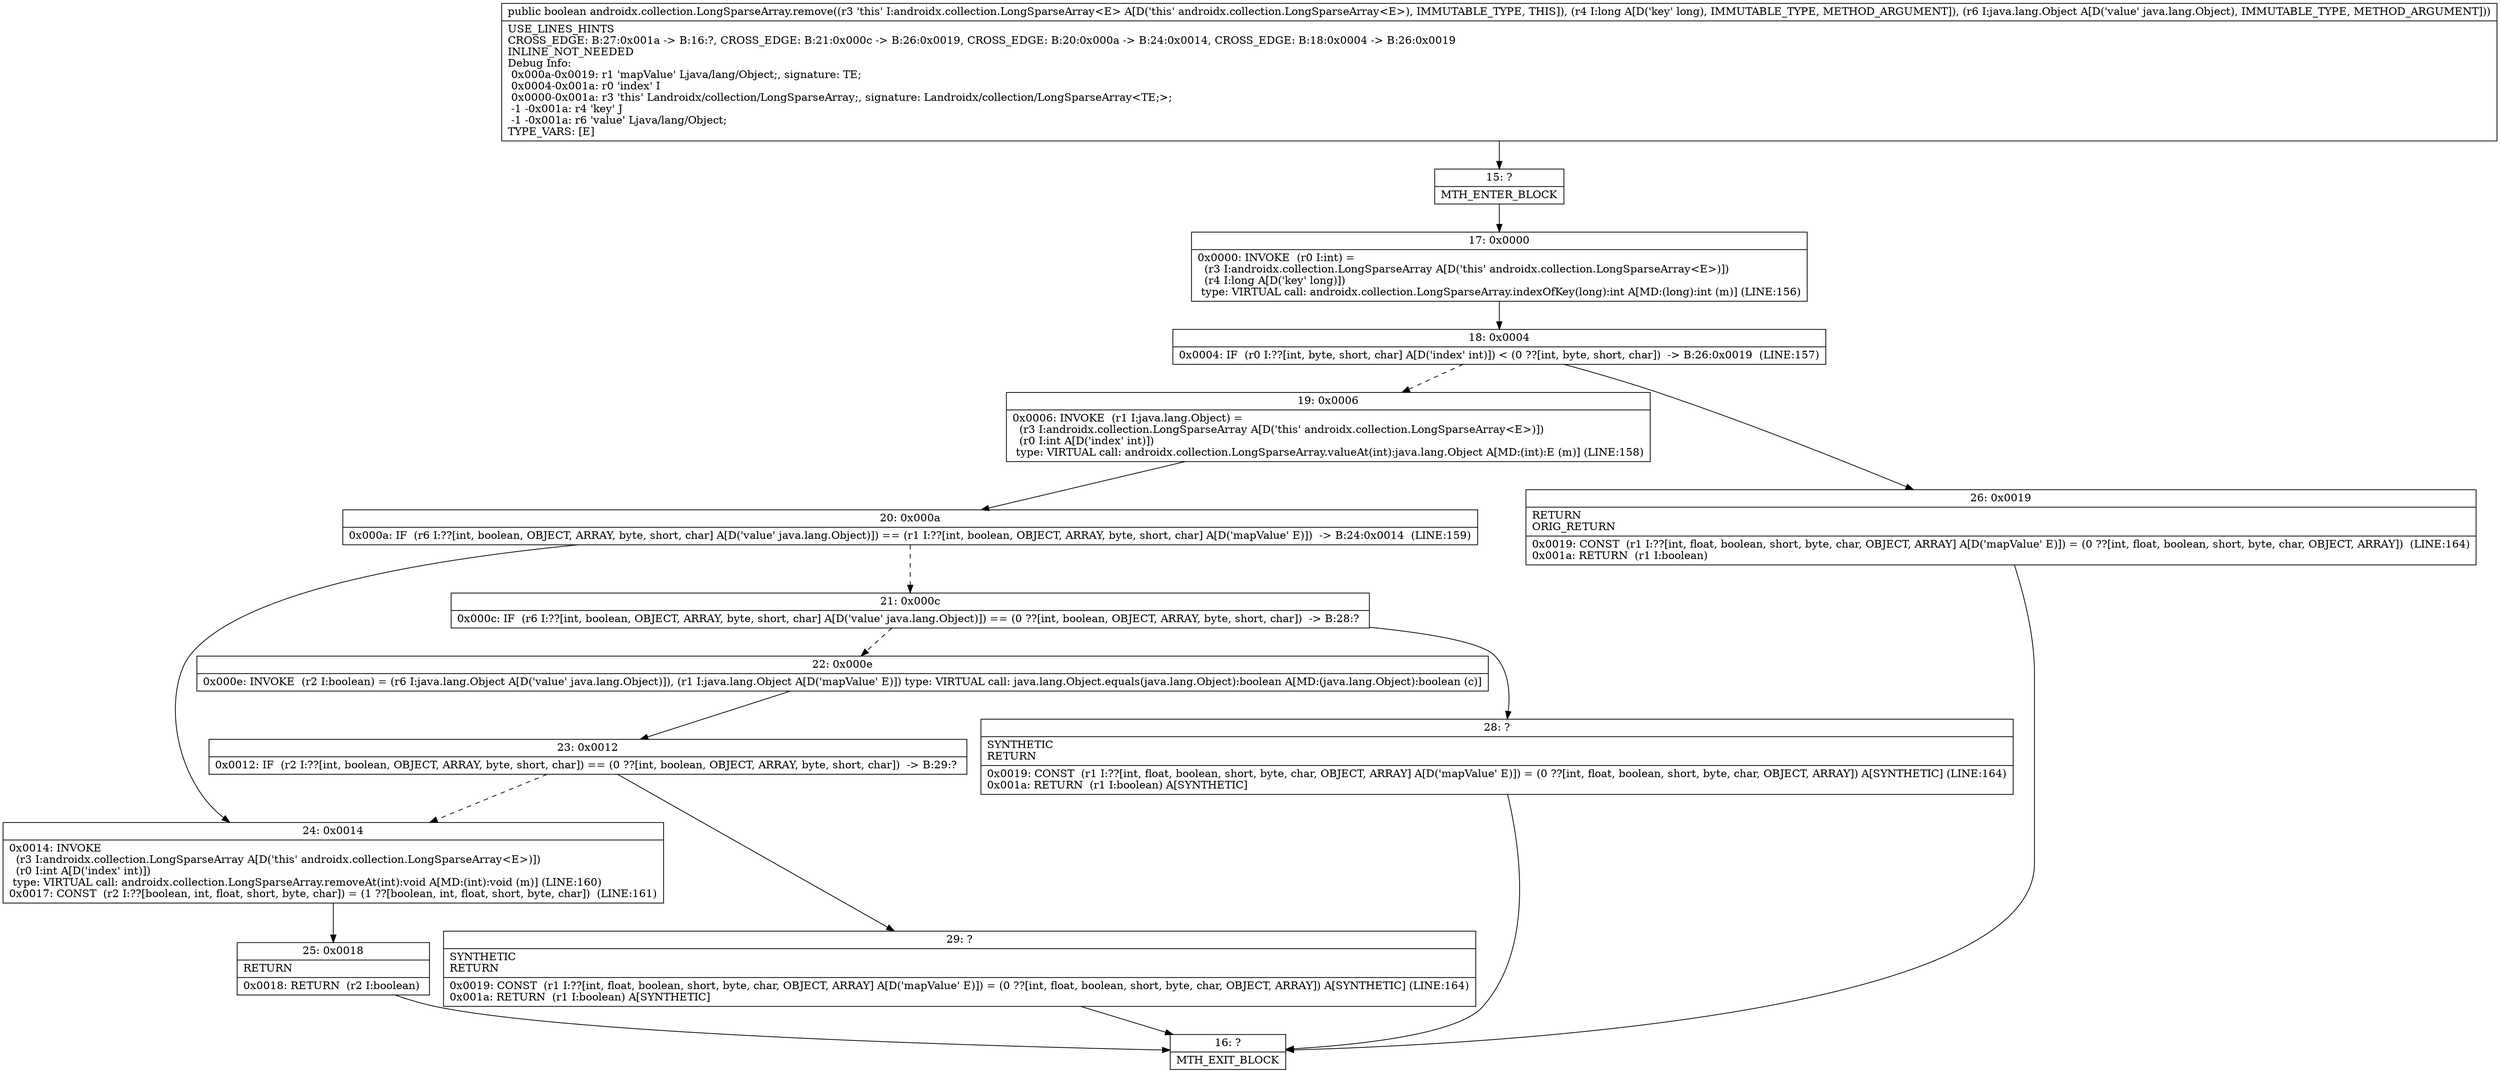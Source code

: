 digraph "CFG forandroidx.collection.LongSparseArray.remove(JLjava\/lang\/Object;)Z" {
Node_15 [shape=record,label="{15\:\ ?|MTH_ENTER_BLOCK\l}"];
Node_17 [shape=record,label="{17\:\ 0x0000|0x0000: INVOKE  (r0 I:int) = \l  (r3 I:androidx.collection.LongSparseArray A[D('this' androidx.collection.LongSparseArray\<E\>)])\l  (r4 I:long A[D('key' long)])\l type: VIRTUAL call: androidx.collection.LongSparseArray.indexOfKey(long):int A[MD:(long):int (m)] (LINE:156)\l}"];
Node_18 [shape=record,label="{18\:\ 0x0004|0x0004: IF  (r0 I:??[int, byte, short, char] A[D('index' int)]) \< (0 ??[int, byte, short, char])  \-\> B:26:0x0019  (LINE:157)\l}"];
Node_19 [shape=record,label="{19\:\ 0x0006|0x0006: INVOKE  (r1 I:java.lang.Object) = \l  (r3 I:androidx.collection.LongSparseArray A[D('this' androidx.collection.LongSparseArray\<E\>)])\l  (r0 I:int A[D('index' int)])\l type: VIRTUAL call: androidx.collection.LongSparseArray.valueAt(int):java.lang.Object A[MD:(int):E (m)] (LINE:158)\l}"];
Node_20 [shape=record,label="{20\:\ 0x000a|0x000a: IF  (r6 I:??[int, boolean, OBJECT, ARRAY, byte, short, char] A[D('value' java.lang.Object)]) == (r1 I:??[int, boolean, OBJECT, ARRAY, byte, short, char] A[D('mapValue' E)])  \-\> B:24:0x0014  (LINE:159)\l}"];
Node_21 [shape=record,label="{21\:\ 0x000c|0x000c: IF  (r6 I:??[int, boolean, OBJECT, ARRAY, byte, short, char] A[D('value' java.lang.Object)]) == (0 ??[int, boolean, OBJECT, ARRAY, byte, short, char])  \-\> B:28:? \l}"];
Node_22 [shape=record,label="{22\:\ 0x000e|0x000e: INVOKE  (r2 I:boolean) = (r6 I:java.lang.Object A[D('value' java.lang.Object)]), (r1 I:java.lang.Object A[D('mapValue' E)]) type: VIRTUAL call: java.lang.Object.equals(java.lang.Object):boolean A[MD:(java.lang.Object):boolean (c)]\l}"];
Node_23 [shape=record,label="{23\:\ 0x0012|0x0012: IF  (r2 I:??[int, boolean, OBJECT, ARRAY, byte, short, char]) == (0 ??[int, boolean, OBJECT, ARRAY, byte, short, char])  \-\> B:29:? \l}"];
Node_29 [shape=record,label="{29\:\ ?|SYNTHETIC\lRETURN\l|0x0019: CONST  (r1 I:??[int, float, boolean, short, byte, char, OBJECT, ARRAY] A[D('mapValue' E)]) = (0 ??[int, float, boolean, short, byte, char, OBJECT, ARRAY]) A[SYNTHETIC] (LINE:164)\l0x001a: RETURN  (r1 I:boolean) A[SYNTHETIC]\l}"];
Node_16 [shape=record,label="{16\:\ ?|MTH_EXIT_BLOCK\l}"];
Node_28 [shape=record,label="{28\:\ ?|SYNTHETIC\lRETURN\l|0x0019: CONST  (r1 I:??[int, float, boolean, short, byte, char, OBJECT, ARRAY] A[D('mapValue' E)]) = (0 ??[int, float, boolean, short, byte, char, OBJECT, ARRAY]) A[SYNTHETIC] (LINE:164)\l0x001a: RETURN  (r1 I:boolean) A[SYNTHETIC]\l}"];
Node_24 [shape=record,label="{24\:\ 0x0014|0x0014: INVOKE  \l  (r3 I:androidx.collection.LongSparseArray A[D('this' androidx.collection.LongSparseArray\<E\>)])\l  (r0 I:int A[D('index' int)])\l type: VIRTUAL call: androidx.collection.LongSparseArray.removeAt(int):void A[MD:(int):void (m)] (LINE:160)\l0x0017: CONST  (r2 I:??[boolean, int, float, short, byte, char]) = (1 ??[boolean, int, float, short, byte, char])  (LINE:161)\l}"];
Node_25 [shape=record,label="{25\:\ 0x0018|RETURN\l|0x0018: RETURN  (r2 I:boolean) \l}"];
Node_26 [shape=record,label="{26\:\ 0x0019|RETURN\lORIG_RETURN\l|0x0019: CONST  (r1 I:??[int, float, boolean, short, byte, char, OBJECT, ARRAY] A[D('mapValue' E)]) = (0 ??[int, float, boolean, short, byte, char, OBJECT, ARRAY])  (LINE:164)\l0x001a: RETURN  (r1 I:boolean) \l}"];
MethodNode[shape=record,label="{public boolean androidx.collection.LongSparseArray.remove((r3 'this' I:androidx.collection.LongSparseArray\<E\> A[D('this' androidx.collection.LongSparseArray\<E\>), IMMUTABLE_TYPE, THIS]), (r4 I:long A[D('key' long), IMMUTABLE_TYPE, METHOD_ARGUMENT]), (r6 I:java.lang.Object A[D('value' java.lang.Object), IMMUTABLE_TYPE, METHOD_ARGUMENT]))  | USE_LINES_HINTS\lCROSS_EDGE: B:27:0x001a \-\> B:16:?, CROSS_EDGE: B:21:0x000c \-\> B:26:0x0019, CROSS_EDGE: B:20:0x000a \-\> B:24:0x0014, CROSS_EDGE: B:18:0x0004 \-\> B:26:0x0019\lINLINE_NOT_NEEDED\lDebug Info:\l  0x000a\-0x0019: r1 'mapValue' Ljava\/lang\/Object;, signature: TE;\l  0x0004\-0x001a: r0 'index' I\l  0x0000\-0x001a: r3 'this' Landroidx\/collection\/LongSparseArray;, signature: Landroidx\/collection\/LongSparseArray\<TE;\>;\l  \-1 \-0x001a: r4 'key' J\l  \-1 \-0x001a: r6 'value' Ljava\/lang\/Object;\lTYPE_VARS: [E]\l}"];
MethodNode -> Node_15;Node_15 -> Node_17;
Node_17 -> Node_18;
Node_18 -> Node_19[style=dashed];
Node_18 -> Node_26;
Node_19 -> Node_20;
Node_20 -> Node_21[style=dashed];
Node_20 -> Node_24;
Node_21 -> Node_22[style=dashed];
Node_21 -> Node_28;
Node_22 -> Node_23;
Node_23 -> Node_24[style=dashed];
Node_23 -> Node_29;
Node_29 -> Node_16;
Node_28 -> Node_16;
Node_24 -> Node_25;
Node_25 -> Node_16;
Node_26 -> Node_16;
}


